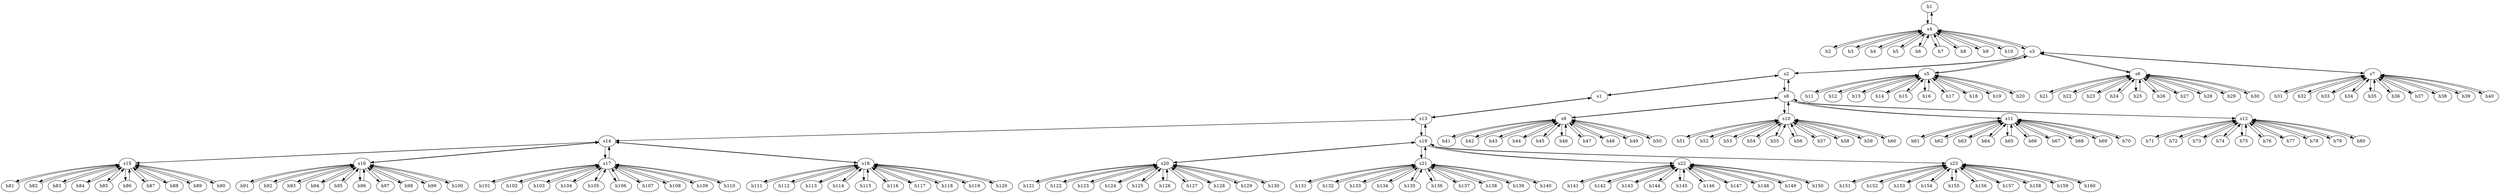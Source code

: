 digraph g1 {
	h1[type=host,ip="172.16.2.6",mac="00:00:00:00:02:06"];
	h2[type=host,ip="172.16.2.7",mac="00:00:00:00:02:07"];
	h3[type=host,ip="172.16.2.8",mac="00:00:00:00:02:08"];
	h4[type=host,ip="172.16.2.9",mac="00:00:00:00:02:09"];
	h5[type=host,ip="172.16.2.10",mac="00:00:00:00:02:10"];
	h6[type=host,ip="172.16.2.11",mac="00:00:00:00:02:11"];
	h7[type=host,ip="172.16.2.12",mac="00:00:00:00:02:12"];
	h8[type=host,ip="172.16.2.13",mac="00:00:00:00:02:13"];
	h9[type=host,ip="172.16.2.14",mac="00:00:00:00:02:14"];
	h10[type=host,ip="172.16.2.15",mac="00:00:00:00:02:15"];
	h11[type=host,ip="172.16.4.17",mac="00:00:00:00:04:17"];
	h12[type=host,ip="172.16.4.18",mac="00:00:00:00:04:18"];
	h13[type=host,ip="172.16.4.19",mac="00:00:00:00:04:19"];
	h14[type=host,ip="172.16.4.20",mac="00:00:00:00:04:20"];
	h15[type=host,ip="172.16.4.21",mac="00:00:00:00:04:21"];
	h16[type=host,ip="172.16.4.22",mac="00:00:00:00:04:22"];
	h17[type=host,ip="172.16.4.23",mac="00:00:00:00:04:23"];
	h18[type=host,ip="172.16.4.24",mac="00:00:00:00:04:24"];
	h19[type=host,ip="172.16.4.25",mac="00:00:00:00:04:25"];
	h20[type=host,ip="172.16.4.26",mac="00:00:00:00:04:26"];
	h21[type=host,ip="172.16.7.28",mac="00:00:00:00:07:28"];
	h22[type=host,ip="172.16.7.29",mac="00:00:00:00:07:29"];
	h23[type=host,ip="172.16.7.30",mac="00:00:00:00:07:30"];
	h24[type=host,ip="172.16.7.31",mac="00:00:00:00:07:31"];
	h25[type=host,ip="172.16.7.32",mac="00:00:00:00:07:32"];
	h26[type=host,ip="172.16.7.33",mac="00:00:00:00:07:33"];
	h27[type=host,ip="172.16.7.34",mac="00:00:00:00:07:34"];
	h28[type=host,ip="172.16.7.35",mac="00:00:00:00:07:35"];
	h29[type=host,ip="172.16.7.36",mac="00:00:00:00:07:36"];
	h30[type=host,ip="172.16.7.37",mac="00:00:00:00:07:37"];
	h31[type=host,ip="172.16.11.39",mac="00:00:00:00:11:39"];
	h32[type=host,ip="172.16.11.40",mac="00:00:00:00:11:40"];
	h33[type=host,ip="172.16.11.41",mac="00:00:00:00:11:41"];
	h34[type=host,ip="172.16.11.42",mac="00:00:00:00:11:42"];
	h35[type=host,ip="172.16.11.43",mac="00:00:00:00:11:43"];
	h36[type=host,ip="172.16.11.44",mac="00:00:00:00:11:44"];
	h37[type=host,ip="172.16.11.45",mac="00:00:00:00:11:45"];
	h38[type=host,ip="172.16.11.46",mac="00:00:00:00:11:46"];
	h39[type=host,ip="172.16.11.47",mac="00:00:00:00:11:47"];
	h40[type=host,ip="172.16.11.48",mac="00:00:00:00:11:48"];
	h41[type=host,ip="172.16.12.51",mac="00:00:00:00:12:51"];
	h42[type=host,ip="172.16.12.52",mac="00:00:00:00:12:52"];
	h43[type=host,ip="172.16.12.53",mac="00:00:00:00:12:53"];
	h44[type=host,ip="172.16.12.54",mac="00:00:00:00:12:54"];
	h45[type=host,ip="172.16.12.55",mac="00:00:00:00:12:55"];
	h46[type=host,ip="172.16.12.56",mac="00:00:00:00:12:56"];
	h47[type=host,ip="172.16.12.57",mac="00:00:00:00:12:57"];
	h48[type=host,ip="172.16.12.58",mac="00:00:00:00:12:58"];
	h49[type=host,ip="172.16.12.59",mac="00:00:00:00:12:59"];
	h50[type=host,ip="172.16.12.60",mac="00:00:00:00:12:60"];
	h51[type=host,ip="172.16.14.62",mac="00:00:00:00:14:62"];
	h52[type=host,ip="172.16.14.63",mac="00:00:00:00:14:63"];
	h53[type=host,ip="172.16.14.64",mac="00:00:00:00:14:64"];
	h54[type=host,ip="172.16.14.65",mac="00:00:00:00:14:65"];
	h55[type=host,ip="172.16.14.66",mac="00:00:00:00:14:66"];
	h56[type=host,ip="172.16.14.67",mac="00:00:00:00:14:67"];
	h57[type=host,ip="172.16.14.68",mac="00:00:00:00:14:68"];
	h58[type=host,ip="172.16.14.69",mac="00:00:00:00:14:69"];
	h59[type=host,ip="172.16.14.70",mac="00:00:00:00:14:70"];
	h60[type=host,ip="172.16.14.71",mac="00:00:00:00:14:71"];
	h61[type=host,ip="172.16.17.73",mac="00:00:00:00:17:73"];
	h62[type=host,ip="172.16.17.74",mac="00:00:00:00:17:74"];
	h63[type=host,ip="172.16.17.75",mac="00:00:00:00:17:75"];
	h64[type=host,ip="172.16.17.76",mac="00:00:00:00:17:76"];
	h65[type=host,ip="172.16.17.77",mac="00:00:00:00:17:77"];
	h66[type=host,ip="172.16.17.78",mac="00:00:00:00:17:78"];
	h67[type=host,ip="172.16.17.79",mac="00:00:00:00:17:79"];
	h68[type=host,ip="172.16.17.80",mac="00:00:00:00:17:80"];
	h69[type=host,ip="172.16.17.81",mac="00:00:00:00:17:81"];
	h70[type=host,ip="172.16.17.82",mac="00:00:00:00:17:82"];
	h71[type=host,ip="172.16.21.84",mac="00:00:00:00:21:84"];
	h72[type=host,ip="172.16.21.85",mac="00:00:00:00:21:85"];
	h73[type=host,ip="172.16.21.86",mac="00:00:00:00:21:86"];
	h74[type=host,ip="172.16.21.87",mac="00:00:00:00:21:87"];
	h75[type=host,ip="172.16.21.88",mac="00:00:00:00:21:88"];
	h76[type=host,ip="172.16.21.89",mac="00:00:00:00:21:89"];
	h77[type=host,ip="172.16.21.90",mac="00:00:00:00:21:90"];
	h78[type=host,ip="172.16.21.91",mac="00:00:00:00:21:91"];
	h79[type=host,ip="172.16.21.92",mac="00:00:00:00:21:92"];
	h80[type=host,ip="172.16.21.93",mac="00:00:00:00:21:93"];
	h81[type=host,ip="172.16.22.97",mac="00:00:00:00:22:97"];
	h82[type=host,ip="172.16.22.98",mac="00:00:00:00:22:98"];
	h83[type=host,ip="172.16.22.99",mac="00:00:00:00:22:99"];
	h84[type=host,ip="172.16.22.100",mac="00:00:00:00:22:00"];
	h85[type=host,ip="172.16.22.101",mac="00:00:00:00:22:01"];
	h86[type=host,ip="172.16.22.102",mac="00:00:00:00:22:02"];
	h87[type=host,ip="172.16.22.103",mac="00:00:00:00:22:03"];
	h88[type=host,ip="172.16.22.104",mac="00:00:00:00:22:04"];
	h89[type=host,ip="172.16.22.105",mac="00:00:00:00:22:05"];
	h90[type=host,ip="172.16.22.106",mac="00:00:00:00:22:06"];
	h91[type=host,ip="172.16.24.108",mac="00:00:00:00:24:08"];
	h92[type=host,ip="172.16.24.109",mac="00:00:00:00:24:09"];
	h93[type=host,ip="172.16.24.110",mac="00:00:00:00:24:10"];
	h94[type=host,ip="172.16.24.111",mac="00:00:00:00:24:11"];
	h95[type=host,ip="172.16.24.112",mac="00:00:00:00:24:12"];
	h96[type=host,ip="172.16.24.113",mac="00:00:00:00:24:13"];
	h97[type=host,ip="172.16.24.114",mac="00:00:00:00:24:14"];
	h98[type=host,ip="172.16.24.115",mac="00:00:00:00:24:15"];
	h99[type=host,ip="172.16.24.116",mac="00:00:00:00:24:16"];
	h100[type=host,ip="172.16.24.117",mac="00:00:00:00:24:17"];
	h101[type=host,ip="172.16.27.119",mac="00:00:00:00:27:19"];
	h102[type=host,ip="172.16.27.120",mac="00:00:00:00:27:20"];
	h103[type=host,ip="172.16.27.121",mac="00:00:00:00:27:21"];
	h104[type=host,ip="172.16.27.122",mac="00:00:00:00:27:22"];
	h105[type=host,ip="172.16.27.123",mac="00:00:00:00:27:23"];
	h106[type=host,ip="172.16.27.124",mac="00:00:00:00:27:24"];
	h107[type=host,ip="172.16.27.125",mac="00:00:00:00:27:25"];
	h108[type=host,ip="172.16.27.126",mac="00:00:00:00:27:26"];
	h109[type=host,ip="172.16.27.127",mac="00:00:00:00:27:27"];
	h110[type=host,ip="172.16.27.128",mac="00:00:00:00:27:28"];
	h111[type=host,ip="172.16.31.130",mac="00:00:00:00:31:30"];
	h112[type=host,ip="172.16.31.131",mac="00:00:00:00:31:31"];
	h113[type=host,ip="172.16.31.132",mac="00:00:00:00:31:32"];
	h114[type=host,ip="172.16.31.133",mac="00:00:00:00:31:33"];
	h115[type=host,ip="172.16.31.134",mac="00:00:00:00:31:34"];
	h116[type=host,ip="172.16.31.135",mac="00:00:00:00:31:35"];
	h117[type=host,ip="172.16.31.136",mac="00:00:00:00:31:36"];
	h118[type=host,ip="172.16.31.137",mac="00:00:00:00:31:37"];
	h119[type=host,ip="172.16.31.138",mac="00:00:00:00:31:38"];
	h120[type=host,ip="172.16.31.139",mac="00:00:00:00:31:39"];
	h121[type=host,ip="172.16.32.142",mac="00:00:00:00:32:42"];
	h122[type=host,ip="172.16.32.143",mac="00:00:00:00:32:43"];
	h123[type=host,ip="172.16.32.144",mac="00:00:00:00:32:44"];
	h124[type=host,ip="172.16.32.145",mac="00:00:00:00:32:45"];
	h125[type=host,ip="172.16.32.146",mac="00:00:00:00:32:46"];
	h126[type=host,ip="172.16.32.147",mac="00:00:00:00:32:47"];
	h127[type=host,ip="172.16.32.148",mac="00:00:00:00:32:48"];
	h128[type=host,ip="172.16.32.149",mac="00:00:00:00:32:49"];
	h129[type=host,ip="172.16.32.150",mac="00:00:00:00:32:50"];
	h130[type=host,ip="172.16.32.151",mac="00:00:00:00:32:51"];
	h131[type=host,ip="172.16.34.153",mac="00:00:00:00:34:53"];
	h132[type=host,ip="172.16.34.154",mac="00:00:00:00:34:54"];
	h133[type=host,ip="172.16.34.155",mac="00:00:00:00:34:55"];
	h134[type=host,ip="172.16.34.156",mac="00:00:00:00:34:56"];
	h135[type=host,ip="172.16.34.157",mac="00:00:00:00:34:57"];
	h136[type=host,ip="172.16.34.158",mac="00:00:00:00:34:58"];
	h137[type=host,ip="172.16.34.159",mac="00:00:00:00:34:59"];
	h138[type=host,ip="172.16.34.160",mac="00:00:00:00:34:60"];
	h139[type=host,ip="172.16.34.161",mac="00:00:00:00:34:61"];
	h140[type=host,ip="172.16.34.162",mac="00:00:00:00:34:62"];
	h141[type=host,ip="172.16.37.164",mac="00:00:00:00:37:64"];
	h142[type=host,ip="172.16.37.165",mac="00:00:00:00:37:65"];
	h143[type=host,ip="172.16.37.166",mac="00:00:00:00:37:66"];
	h144[type=host,ip="172.16.37.167",mac="00:00:00:00:37:67"];
	h145[type=host,ip="172.16.37.168",mac="00:00:00:00:37:68"];
	h146[type=host,ip="172.16.37.169",mac="00:00:00:00:37:69"];
	h147[type=host,ip="172.16.37.170",mac="00:00:00:00:37:70"];
	h148[type=host,ip="172.16.37.171",mac="00:00:00:00:37:71"];
	h149[type=host,ip="172.16.37.172",mac="00:00:00:00:37:72"];
	h150[type=host,ip="172.16.37.173",mac="00:00:00:00:37:73"];
	h151[type=host,ip="172.16.41.175",mac="00:00:00:00:41:75"];
	h152[type=host,ip="172.16.41.176",mac="00:00:00:00:41:76"];
	h153[type=host,ip="172.16.41.177",mac="00:00:00:00:41:77"];
	h154[type=host,ip="172.16.41.178",mac="00:00:00:00:41:78"];
	h155[type=host,ip="172.16.41.179",mac="00:00:00:00:41:79"];
	h156[type=host,ip="172.16.41.180",mac="00:00:00:00:41:80"];
	h157[type=host,ip="172.16.41.181",mac="00:00:00:00:41:81"];
	h158[type=host,ip="172.16.41.182",mac="00:00:00:00:41:82"];
	h159[type=host,ip="172.16.41.183",mac="00:00:00:00:41:83"];
	h160[type=host,ip="172.16.41.184",mac="00:00:00:00:41:84"];
	s1[type=switch,ip="172.16.1.2",id=1];
	s2[type=switch,ip="172.16.1.3",id=2];
	s3[type=switch,ip="172.16.1.4",id=3];
	s4[type=switch,ip="172.16.2.5",id=4];
	s5[type=switch,ip="172.16.4.16",id=5];
	s6[type=switch,ip="172.16.7.27",id=6];
	s7[type=switch,ip="172.16.11.38",id=7];
	s8[type=switch,ip="172.16.11.49",id=8];
	s9[type=switch,ip="172.16.12.50",id=9];
	s10[type=switch,ip="172.16.14.61",id=10];
	s11[type=switch,ip="172.16.17.72",id=11];
	s12[type=switch,ip="172.16.21.83",id=12];
	s13[type=switch,ip="172.16.21.94",id=13];
	s14[type=switch,ip="172.16.21.95",id=14];
	s15[type=switch,ip="172.16.22.96",id=15];
	s16[type=switch,ip="172.16.24.107",id=16];
	s17[type=switch,ip="172.16.27.118",id=17];
	s18[type=switch,ip="172.16.31.129",id=18];
	s19[type=switch,ip="172.16.31.140",id=19];
	s20[type=switch,ip="172.16.32.141",id=20];
	s21[type=switch,ip="172.16.34.152",id=21];
	s22[type=switch,ip="172.16.37.163",id=22];
	s23[type=switch,ip="172.16.41.174",id=23];
	s1 -> s2 [src_port=1, dst_port=1, cost=1];
	s2 -> s1 [src_port=1, dst_port=1, cost=1];
	s2 -> s3 [src_port=2, dst_port=1, cost=1];
	s3 -> s2 [src_port=1, dst_port=2, cost=1];
	s3 -> s4 [src_port=2, dst_port=1, cost=1];
	s4 -> s3 [src_port=1, dst_port=2, cost=1];
	s4 -> h1 [src_port=2, dst_port=0, cost=1];
	h1 -> s4 [src_port=0, dst_port=2, cost=1];
	s4 -> h2 [src_port=3, dst_port=0, cost=1];
	h2 -> s4 [src_port=0, dst_port=3, cost=1];
	s4 -> h3 [src_port=4, dst_port=0, cost=1];
	h3 -> s4 [src_port=0, dst_port=4, cost=1];
	s4 -> h4 [src_port=5, dst_port=0, cost=1];
	h4 -> s4 [src_port=0, dst_port=5, cost=1];
	s4 -> h5 [src_port=6, dst_port=0, cost=1];
	h5 -> s4 [src_port=0, dst_port=6, cost=1];
	s4 -> h6 [src_port=7, dst_port=0, cost=1];
	h6 -> s4 [src_port=0, dst_port=7, cost=1];
	s4 -> h7 [src_port=8, dst_port=0, cost=1];
	h7 -> s4 [src_port=0, dst_port=8, cost=1];
	s4 -> h8 [src_port=9, dst_port=0, cost=1];
	h8 -> s4 [src_port=0, dst_port=9, cost=1];
	s4 -> h9 [src_port=10, dst_port=0, cost=1];
	h9 -> s4 [src_port=0, dst_port=10, cost=1];
	s4 -> h10 [src_port=11, dst_port=0, cost=1];
	h10 -> s4 [src_port=0, dst_port=11, cost=1];
	s3 -> s5 [src_port=3, dst_port=1, cost=1];
	s5 -> s3 [src_port=1, dst_port=3, cost=1];
	s5 -> h11 [src_port=2, dst_port=0, cost=1];
	h11 -> s5 [src_port=0, dst_port=2, cost=1];
	s5 -> h12 [src_port=3, dst_port=0, cost=1];
	h12 -> s5 [src_port=0, dst_port=3, cost=1];
	s5 -> h13 [src_port=4, dst_port=0, cost=1];
	h13 -> s5 [src_port=0, dst_port=4, cost=1];
	s5 -> h14 [src_port=5, dst_port=0, cost=1];
	h14 -> s5 [src_port=0, dst_port=5, cost=1];
	s5 -> h15 [src_port=6, dst_port=0, cost=1];
	h15 -> s5 [src_port=0, dst_port=6, cost=1];
	s5 -> h16 [src_port=7, dst_port=0, cost=1];
	h16 -> s5 [src_port=0, dst_port=7, cost=1];
	s5 -> h17 [src_port=8, dst_port=0, cost=1];
	h17 -> s5 [src_port=0, dst_port=8, cost=1];
	s5 -> h18 [src_port=9, dst_port=0, cost=1];
	h18 -> s5 [src_port=0, dst_port=9, cost=1];
	s5 -> h19 [src_port=10, dst_port=0, cost=1];
	h19 -> s5 [src_port=0, dst_port=10, cost=1];
	s5 -> h20 [src_port=11, dst_port=0, cost=1];
	h20 -> s5 [src_port=0, dst_port=11, cost=1];
	s3 -> s6 [src_port=4, dst_port=1, cost=1];
	s6 -> s3 [src_port=1, dst_port=4, cost=1];
	s6 -> h21 [src_port=2, dst_port=0, cost=1];
	h21 -> s6 [src_port=0, dst_port=2, cost=1];
	s6 -> h22 [src_port=3, dst_port=0, cost=1];
	h22 -> s6 [src_port=0, dst_port=3, cost=1];
	s6 -> h23 [src_port=4, dst_port=0, cost=1];
	h23 -> s6 [src_port=0, dst_port=4, cost=1];
	s6 -> h24 [src_port=5, dst_port=0, cost=1];
	h24 -> s6 [src_port=0, dst_port=5, cost=1];
	s6 -> h25 [src_port=6, dst_port=0, cost=1];
	h25 -> s6 [src_port=0, dst_port=6, cost=1];
	s6 -> h26 [src_port=7, dst_port=0, cost=1];
	h26 -> s6 [src_port=0, dst_port=7, cost=1];
	s6 -> h27 [src_port=8, dst_port=0, cost=1];
	h27 -> s6 [src_port=0, dst_port=8, cost=1];
	s6 -> h28 [src_port=9, dst_port=0, cost=1];
	h28 -> s6 [src_port=0, dst_port=9, cost=1];
	s6 -> h29 [src_port=10, dst_port=0, cost=1];
	h29 -> s6 [src_port=0, dst_port=10, cost=1];
	s6 -> h30 [src_port=11, dst_port=0, cost=1];
	h30 -> s6 [src_port=0, dst_port=11, cost=1];
	s3 -> s7 [src_port=5, dst_port=1, cost=1];
	s7 -> s3 [src_port=1, dst_port=5, cost=1];
	s7 -> h31 [src_port=2, dst_port=0, cost=1];
	h31 -> s7 [src_port=0, dst_port=2, cost=1];
	s7 -> h32 [src_port=3, dst_port=0, cost=1];
	h32 -> s7 [src_port=0, dst_port=3, cost=1];
	s7 -> h33 [src_port=4, dst_port=0, cost=1];
	h33 -> s7 [src_port=0, dst_port=4, cost=1];
	s7 -> h34 [src_port=5, dst_port=0, cost=1];
	h34 -> s7 [src_port=0, dst_port=5, cost=1];
	s7 -> h35 [src_port=6, dst_port=0, cost=1];
	h35 -> s7 [src_port=0, dst_port=6, cost=1];
	s7 -> h36 [src_port=7, dst_port=0, cost=1];
	h36 -> s7 [src_port=0, dst_port=7, cost=1];
	s7 -> h37 [src_port=8, dst_port=0, cost=1];
	h37 -> s7 [src_port=0, dst_port=8, cost=1];
	s7 -> h38 [src_port=9, dst_port=0, cost=1];
	h38 -> s7 [src_port=0, dst_port=9, cost=1];
	s7 -> h39 [src_port=10, dst_port=0, cost=1];
	h39 -> s7 [src_port=0, dst_port=10, cost=1];
	s7 -> h40 [src_port=11, dst_port=0, cost=1];
	h40 -> s7 [src_port=0, dst_port=11, cost=1];
	s2 -> s8 [src_port=3, dst_port=1, cost=1];
	s8 -> s2 [src_port=1, dst_port=3, cost=1];
	s8 -> s9 [src_port=2, dst_port=1, cost=1];
	s9 -> s8 [src_port=1, dst_port=2, cost=1];
	s9 -> h41 [src_port=2, dst_port=0, cost=1];
	h41 -> s9 [src_port=0, dst_port=2, cost=1];
	s9 -> h42 [src_port=3, dst_port=0, cost=1];
	h42 -> s9 [src_port=0, dst_port=3, cost=1];
	s9 -> h43 [src_port=4, dst_port=0, cost=1];
	h43 -> s9 [src_port=0, dst_port=4, cost=1];
	s9 -> h44 [src_port=5, dst_port=0, cost=1];
	h44 -> s9 [src_port=0, dst_port=5, cost=1];
	s9 -> h45 [src_port=6, dst_port=0, cost=1];
	h45 -> s9 [src_port=0, dst_port=6, cost=1];
	s9 -> h46 [src_port=7, dst_port=0, cost=1];
	h46 -> s9 [src_port=0, dst_port=7, cost=1];
	s9 -> h47 [src_port=8, dst_port=0, cost=1];
	h47 -> s9 [src_port=0, dst_port=8, cost=1];
	s9 -> h48 [src_port=9, dst_port=0, cost=1];
	h48 -> s9 [src_port=0, dst_port=9, cost=1];
	s9 -> h49 [src_port=10, dst_port=0, cost=1];
	h49 -> s9 [src_port=0, dst_port=10, cost=1];
	s9 -> h50 [src_port=11, dst_port=0, cost=1];
	h50 -> s9 [src_port=0, dst_port=11, cost=1];
	s8 -> s10 [src_port=3, dst_port=1, cost=1];
	s10 -> s8 [src_port=1, dst_port=3, cost=1];
	s10 -> h51 [src_port=2, dst_port=0, cost=1];
	h51 -> s10 [src_port=0, dst_port=2, cost=1];
	s10 -> h52 [src_port=3, dst_port=0, cost=1];
	h52 -> s10 [src_port=0, dst_port=3, cost=1];
	s10 -> h53 [src_port=4, dst_port=0, cost=1];
	h53 -> s10 [src_port=0, dst_port=4, cost=1];
	s10 -> h54 [src_port=5, dst_port=0, cost=1];
	h54 -> s10 [src_port=0, dst_port=5, cost=1];
	s10 -> h55 [src_port=6, dst_port=0, cost=1];
	h55 -> s10 [src_port=0, dst_port=6, cost=1];
	s10 -> h56 [src_port=7, dst_port=0, cost=1];
	h56 -> s10 [src_port=0, dst_port=7, cost=1];
	s10 -> h57 [src_port=8, dst_port=0, cost=1];
	h57 -> s10 [src_port=0, dst_port=8, cost=1];
	s10 -> h58 [src_port=9, dst_port=0, cost=1];
	h58 -> s10 [src_port=0, dst_port=9, cost=1];
	s10 -> h59 [src_port=10, dst_port=0, cost=1];
	h59 -> s10 [src_port=0, dst_port=10, cost=1];
	s10 -> h60 [src_port=11, dst_port=0, cost=1];
	h60 -> s10 [src_port=0, dst_port=11, cost=1];
	s8 -> s11 [src_port=4, dst_port=1, cost=1];
	s11 -> s8 [src_port=1, dst_port=4, cost=1];
	s11 -> h61 [src_port=2, dst_port=0, cost=1];
	h61 -> s11 [src_port=0, dst_port=2, cost=1];
	s11 -> h62 [src_port=3, dst_port=0, cost=1];
	h62 -> s11 [src_port=0, dst_port=3, cost=1];
	s11 -> h63 [src_port=4, dst_port=0, cost=1];
	h63 -> s11 [src_port=0, dst_port=4, cost=1];
	s11 -> h64 [src_port=5, dst_port=0, cost=1];
	h64 -> s11 [src_port=0, dst_port=5, cost=1];
	s11 -> h65 [src_port=6, dst_port=0, cost=1];
	h65 -> s11 [src_port=0, dst_port=6, cost=1];
	s11 -> h66 [src_port=7, dst_port=0, cost=1];
	h66 -> s11 [src_port=0, dst_port=7, cost=1];
	s11 -> h67 [src_port=8, dst_port=0, cost=1];
	h67 -> s11 [src_port=0, dst_port=8, cost=1];
	s11 -> h68 [src_port=9, dst_port=0, cost=1];
	h68 -> s11 [src_port=0, dst_port=9, cost=1];
	s11 -> h69 [src_port=10, dst_port=0, cost=1];
	h69 -> s11 [src_port=0, dst_port=10, cost=1];
	s11 -> h70 [src_port=11, dst_port=0, cost=1];
	h70 -> s11 [src_port=0, dst_port=11, cost=1];
	s8 -> s12 [src_port=5, dst_port=1, cost=1];
	s12 -> s8 [src_port=1, dst_port=5, cost=1];
	s12 -> h71 [src_port=2, dst_port=0, cost=1];
	h71 -> s12 [src_port=0, dst_port=2, cost=1];
	s12 -> h72 [src_port=3, dst_port=0, cost=1];
	h72 -> s12 [src_port=0, dst_port=3, cost=1];
	s12 -> h73 [src_port=4, dst_port=0, cost=1];
	h73 -> s12 [src_port=0, dst_port=4, cost=1];
	s12 -> h74 [src_port=5, dst_port=0, cost=1];
	h74 -> s12 [src_port=0, dst_port=5, cost=1];
	s12 -> h75 [src_port=6, dst_port=0, cost=1];
	h75 -> s12 [src_port=0, dst_port=6, cost=1];
	s12 -> h76 [src_port=7, dst_port=0, cost=1];
	h76 -> s12 [src_port=0, dst_port=7, cost=1];
	s12 -> h77 [src_port=8, dst_port=0, cost=1];
	h77 -> s12 [src_port=0, dst_port=8, cost=1];
	s12 -> h78 [src_port=9, dst_port=0, cost=1];
	h78 -> s12 [src_port=0, dst_port=9, cost=1];
	s12 -> h79 [src_port=10, dst_port=0, cost=1];
	h79 -> s12 [src_port=0, dst_port=10, cost=1];
	s12 -> h80 [src_port=11, dst_port=0, cost=1];
	h80 -> s12 [src_port=0, dst_port=11, cost=1];
	s1 -> s13 [src_port=2, dst_port=1, cost=1];
	s13 -> s1 [src_port=1, dst_port=2, cost=1];
	s13 -> s14 [src_port=2, dst_port=1, cost=1];
	s14 -> s13 [src_port=1, dst_port=2, cost=1];
	s14 -> s15 [src_port=2, dst_port=1, cost=1];
	s15 -> s14 [src_port=1, dst_port=2, cost=1];
	s15 -> h81 [src_port=2, dst_port=0, cost=1];
	h81 -> s15 [src_port=0, dst_port=2, cost=1];
	s15 -> h82 [src_port=3, dst_port=0, cost=1];
	h82 -> s15 [src_port=0, dst_port=3, cost=1];
	s15 -> h83 [src_port=4, dst_port=0, cost=1];
	h83 -> s15 [src_port=0, dst_port=4, cost=1];
	s15 -> h84 [src_port=5, dst_port=0, cost=1];
	h84 -> s15 [src_port=0, dst_port=5, cost=1];
	s15 -> h85 [src_port=6, dst_port=0, cost=1];
	h85 -> s15 [src_port=0, dst_port=6, cost=1];
	s15 -> h86 [src_port=7, dst_port=0, cost=1];
	h86 -> s15 [src_port=0, dst_port=7, cost=1];
	s15 -> h87 [src_port=8, dst_port=0, cost=1];
	h87 -> s15 [src_port=0, dst_port=8, cost=1];
	s15 -> h88 [src_port=9, dst_port=0, cost=1];
	h88 -> s15 [src_port=0, dst_port=9, cost=1];
	s15 -> h89 [src_port=10, dst_port=0, cost=1];
	h89 -> s15 [src_port=0, dst_port=10, cost=1];
	s15 -> h90 [src_port=11, dst_port=0, cost=1];
	h90 -> s15 [src_port=0, dst_port=11, cost=1];
	s14 -> s16 [src_port=3, dst_port=1, cost=1];
	s16 -> s14 [src_port=1, dst_port=3, cost=1];
	s16 -> h91 [src_port=2, dst_port=0, cost=1];
	h91 -> s16 [src_port=0, dst_port=2, cost=1];
	s16 -> h92 [src_port=3, dst_port=0, cost=1];
	h92 -> s16 [src_port=0, dst_port=3, cost=1];
	s16 -> h93 [src_port=4, dst_port=0, cost=1];
	h93 -> s16 [src_port=0, dst_port=4, cost=1];
	s16 -> h94 [src_port=5, dst_port=0, cost=1];
	h94 -> s16 [src_port=0, dst_port=5, cost=1];
	s16 -> h95 [src_port=6, dst_port=0, cost=1];
	h95 -> s16 [src_port=0, dst_port=6, cost=1];
	s16 -> h96 [src_port=7, dst_port=0, cost=1];
	h96 -> s16 [src_port=0, dst_port=7, cost=1];
	s16 -> h97 [src_port=8, dst_port=0, cost=1];
	h97 -> s16 [src_port=0, dst_port=8, cost=1];
	s16 -> h98 [src_port=9, dst_port=0, cost=1];
	h98 -> s16 [src_port=0, dst_port=9, cost=1];
	s16 -> h99 [src_port=10, dst_port=0, cost=1];
	h99 -> s16 [src_port=0, dst_port=10, cost=1];
	s16 -> h100 [src_port=11, dst_port=0, cost=1];
	h100 -> s16 [src_port=0, dst_port=11, cost=1];
	s14 -> s17 [src_port=4, dst_port=1, cost=1];
	s17 -> s14 [src_port=1, dst_port=4, cost=1];
	s17 -> h101 [src_port=2, dst_port=0, cost=1];
	h101 -> s17 [src_port=0, dst_port=2, cost=1];
	s17 -> h102 [src_port=3, dst_port=0, cost=1];
	h102 -> s17 [src_port=0, dst_port=3, cost=1];
	s17 -> h103 [src_port=4, dst_port=0, cost=1];
	h103 -> s17 [src_port=0, dst_port=4, cost=1];
	s17 -> h104 [src_port=5, dst_port=0, cost=1];
	h104 -> s17 [src_port=0, dst_port=5, cost=1];
	s17 -> h105 [src_port=6, dst_port=0, cost=1];
	h105 -> s17 [src_port=0, dst_port=6, cost=1];
	s17 -> h106 [src_port=7, dst_port=0, cost=1];
	h106 -> s17 [src_port=0, dst_port=7, cost=1];
	s17 -> h107 [src_port=8, dst_port=0, cost=1];
	h107 -> s17 [src_port=0, dst_port=8, cost=1];
	s17 -> h108 [src_port=9, dst_port=0, cost=1];
	h108 -> s17 [src_port=0, dst_port=9, cost=1];
	s17 -> h109 [src_port=10, dst_port=0, cost=1];
	h109 -> s17 [src_port=0, dst_port=10, cost=1];
	s17 -> h110 [src_port=11, dst_port=0, cost=1];
	h110 -> s17 [src_port=0, dst_port=11, cost=1];
	s14 -> s18 [src_port=5, dst_port=1, cost=1];
	s18 -> s14 [src_port=1, dst_port=5, cost=1];
	s18 -> h111 [src_port=2, dst_port=0, cost=1];
	h111 -> s18 [src_port=0, dst_port=2, cost=1];
	s18 -> h112 [src_port=3, dst_port=0, cost=1];
	h112 -> s18 [src_port=0, dst_port=3, cost=1];
	s18 -> h113 [src_port=4, dst_port=0, cost=1];
	h113 -> s18 [src_port=0, dst_port=4, cost=1];
	s18 -> h114 [src_port=5, dst_port=0, cost=1];
	h114 -> s18 [src_port=0, dst_port=5, cost=1];
	s18 -> h115 [src_port=6, dst_port=0, cost=1];
	h115 -> s18 [src_port=0, dst_port=6, cost=1];
	s18 -> h116 [src_port=7, dst_port=0, cost=1];
	h116 -> s18 [src_port=0, dst_port=7, cost=1];
	s18 -> h117 [src_port=8, dst_port=0, cost=1];
	h117 -> s18 [src_port=0, dst_port=8, cost=1];
	s18 -> h118 [src_port=9, dst_port=0, cost=1];
	h118 -> s18 [src_port=0, dst_port=9, cost=1];
	s18 -> h119 [src_port=10, dst_port=0, cost=1];
	h119 -> s18 [src_port=0, dst_port=10, cost=1];
	s18 -> h120 [src_port=11, dst_port=0, cost=1];
	h120 -> s18 [src_port=0, dst_port=11, cost=1];
	s13 -> s19 [src_port=3, dst_port=1, cost=1];
	s19 -> s13 [src_port=1, dst_port=3, cost=1];
	s19 -> s20 [src_port=2, dst_port=1, cost=1];
	s20 -> s19 [src_port=1, dst_port=2, cost=1];
	s20 -> h121 [src_port=2, dst_port=0, cost=1];
	h121 -> s20 [src_port=0, dst_port=2, cost=1];
	s20 -> h122 [src_port=3, dst_port=0, cost=1];
	h122 -> s20 [src_port=0, dst_port=3, cost=1];
	s20 -> h123 [src_port=4, dst_port=0, cost=1];
	h123 -> s20 [src_port=0, dst_port=4, cost=1];
	s20 -> h124 [src_port=5, dst_port=0, cost=1];
	h124 -> s20 [src_port=0, dst_port=5, cost=1];
	s20 -> h125 [src_port=6, dst_port=0, cost=1];
	h125 -> s20 [src_port=0, dst_port=6, cost=1];
	s20 -> h126 [src_port=7, dst_port=0, cost=1];
	h126 -> s20 [src_port=0, dst_port=7, cost=1];
	s20 -> h127 [src_port=8, dst_port=0, cost=1];
	h127 -> s20 [src_port=0, dst_port=8, cost=1];
	s20 -> h128 [src_port=9, dst_port=0, cost=1];
	h128 -> s20 [src_port=0, dst_port=9, cost=1];
	s20 -> h129 [src_port=10, dst_port=0, cost=1];
	h129 -> s20 [src_port=0, dst_port=10, cost=1];
	s20 -> h130 [src_port=11, dst_port=0, cost=1];
	h130 -> s20 [src_port=0, dst_port=11, cost=1];
	s19 -> s21 [src_port=3, dst_port=1, cost=1];
	s21 -> s19 [src_port=1, dst_port=3, cost=1];
	s21 -> h131 [src_port=2, dst_port=0, cost=1];
	h131 -> s21 [src_port=0, dst_port=2, cost=1];
	s21 -> h132 [src_port=3, dst_port=0, cost=1];
	h132 -> s21 [src_port=0, dst_port=3, cost=1];
	s21 -> h133 [src_port=4, dst_port=0, cost=1];
	h133 -> s21 [src_port=0, dst_port=4, cost=1];
	s21 -> h134 [src_port=5, dst_port=0, cost=1];
	h134 -> s21 [src_port=0, dst_port=5, cost=1];
	s21 -> h135 [src_port=6, dst_port=0, cost=1];
	h135 -> s21 [src_port=0, dst_port=6, cost=1];
	s21 -> h136 [src_port=7, dst_port=0, cost=1];
	h136 -> s21 [src_port=0, dst_port=7, cost=1];
	s21 -> h137 [src_port=8, dst_port=0, cost=1];
	h137 -> s21 [src_port=0, dst_port=8, cost=1];
	s21 -> h138 [src_port=9, dst_port=0, cost=1];
	h138 -> s21 [src_port=0, dst_port=9, cost=1];
	s21 -> h139 [src_port=10, dst_port=0, cost=1];
	h139 -> s21 [src_port=0, dst_port=10, cost=1];
	s21 -> h140 [src_port=11, dst_port=0, cost=1];
	h140 -> s21 [src_port=0, dst_port=11, cost=1];
	s19 -> s22 [src_port=4, dst_port=1, cost=1];
	s22 -> s19 [src_port=1, dst_port=4, cost=1];
	s22 -> h141 [src_port=2, dst_port=0, cost=1];
	h141 -> s22 [src_port=0, dst_port=2, cost=1];
	s22 -> h142 [src_port=3, dst_port=0, cost=1];
	h142 -> s22 [src_port=0, dst_port=3, cost=1];
	s22 -> h143 [src_port=4, dst_port=0, cost=1];
	h143 -> s22 [src_port=0, dst_port=4, cost=1];
	s22 -> h144 [src_port=5, dst_port=0, cost=1];
	h144 -> s22 [src_port=0, dst_port=5, cost=1];
	s22 -> h145 [src_port=6, dst_port=0, cost=1];
	h145 -> s22 [src_port=0, dst_port=6, cost=1];
	s22 -> h146 [src_port=7, dst_port=0, cost=1];
	h146 -> s22 [src_port=0, dst_port=7, cost=1];
	s22 -> h147 [src_port=8, dst_port=0, cost=1];
	h147 -> s22 [src_port=0, dst_port=8, cost=1];
	s22 -> h148 [src_port=9, dst_port=0, cost=1];
	h148 -> s22 [src_port=0, dst_port=9, cost=1];
	s22 -> h149 [src_port=10, dst_port=0, cost=1];
	h149 -> s22 [src_port=0, dst_port=10, cost=1];
	s22 -> h150 [src_port=11, dst_port=0, cost=1];
	h150 -> s22 [src_port=0, dst_port=11, cost=1];
	s19 -> s23 [src_port=5, dst_port=1, cost=1];
	s23 -> s19 [src_port=1, dst_port=5, cost=1];
	s23 -> h151 [src_port=2, dst_port=0, cost=1];
	h151 -> s23 [src_port=0, dst_port=2, cost=1];
	s23 -> h152 [src_port=3, dst_port=0, cost=1];
	h152 -> s23 [src_port=0, dst_port=3, cost=1];
	s23 -> h153 [src_port=4, dst_port=0, cost=1];
	h153 -> s23 [src_port=0, dst_port=4, cost=1];
	s23 -> h154 [src_port=5, dst_port=0, cost=1];
	h154 -> s23 [src_port=0, dst_port=5, cost=1];
	s23 -> h155 [src_port=6, dst_port=0, cost=1];
	h155 -> s23 [src_port=0, dst_port=6, cost=1];
	s23 -> h156 [src_port=7, dst_port=0, cost=1];
	h156 -> s23 [src_port=0, dst_port=7, cost=1];
	s23 -> h157 [src_port=8, dst_port=0, cost=1];
	h157 -> s23 [src_port=0, dst_port=8, cost=1];
	s23 -> h158 [src_port=9, dst_port=0, cost=1];
	h158 -> s23 [src_port=0, dst_port=9, cost=1];
	s23 -> h159 [src_port=10, dst_port=0, cost=1];
	h159 -> s23 [src_port=0, dst_port=10, cost=1];
	s23 -> h160 [src_port=11, dst_port=0, cost=1];
	h160 -> s23 [src_port=0, dst_port=11, cost=1];
}